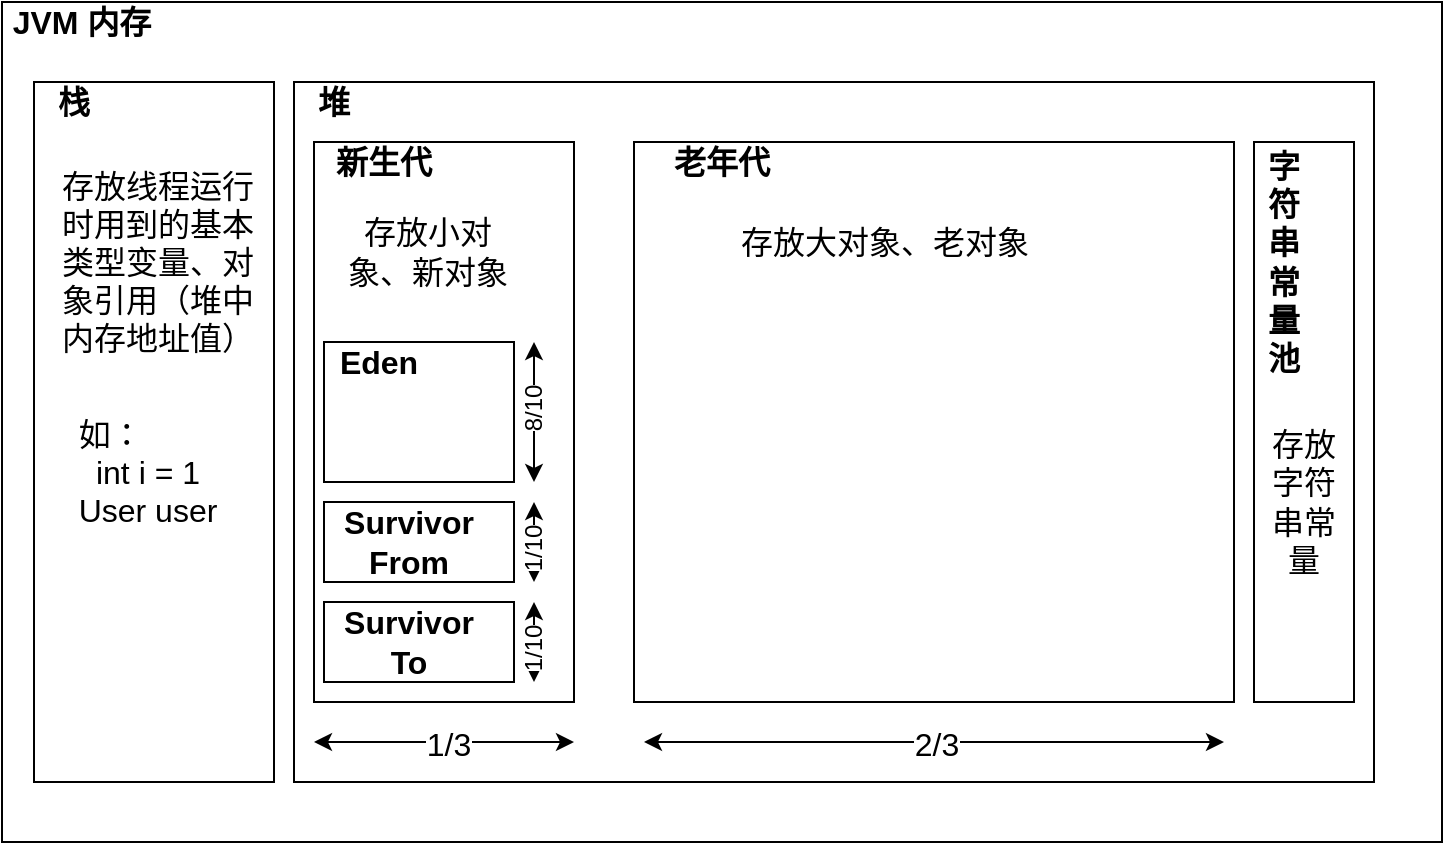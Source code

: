<mxfile version="14.9.6" type="device"><diagram id="C5RBs43oDa-KdzZeNtuy" name="Page-1"><mxGraphModel dx="1038" dy="616" grid="1" gridSize="10" guides="1" tooltips="1" connect="1" arrows="1" fold="1" page="1" pageScale="1" pageWidth="827" pageHeight="1169" math="0" shadow="0"><root><mxCell id="WIyWlLk6GJQsqaUBKTNV-0"/><mxCell id="WIyWlLk6GJQsqaUBKTNV-1" parent="WIyWlLk6GJQsqaUBKTNV-0"/><mxCell id="KWI3IZgYS7hnFVVVrEvB-1" value="" style="rounded=0;whiteSpace=wrap;html=1;fontSize=16;" vertex="1" parent="WIyWlLk6GJQsqaUBKTNV-1"><mxGeometry x="54" y="140" width="720" height="420" as="geometry"/></mxCell><mxCell id="KWI3IZgYS7hnFVVVrEvB-2" value="JVM 内存" style="text;html=1;strokeColor=none;fillColor=none;align=center;verticalAlign=middle;whiteSpace=wrap;rounded=0;fontSize=16;fontStyle=1" vertex="1" parent="WIyWlLk6GJQsqaUBKTNV-1"><mxGeometry x="54" y="140" width="80" height="20" as="geometry"/></mxCell><mxCell id="KWI3IZgYS7hnFVVVrEvB-3" value="" style="rounded=0;whiteSpace=wrap;html=1;fontSize=16;" vertex="1" parent="WIyWlLk6GJQsqaUBKTNV-1"><mxGeometry x="70" y="180" width="120" height="350" as="geometry"/></mxCell><mxCell id="KWI3IZgYS7hnFVVVrEvB-4" value="栈" style="text;html=1;strokeColor=none;fillColor=none;align=center;verticalAlign=middle;whiteSpace=wrap;rounded=0;fontSize=16;fontStyle=1" vertex="1" parent="WIyWlLk6GJQsqaUBKTNV-1"><mxGeometry x="70" y="180" width="40" height="20" as="geometry"/></mxCell><mxCell id="KWI3IZgYS7hnFVVVrEvB-6" value="" style="rounded=0;whiteSpace=wrap;html=1;fontSize=16;" vertex="1" parent="WIyWlLk6GJQsqaUBKTNV-1"><mxGeometry x="200" y="180" width="540" height="350" as="geometry"/></mxCell><mxCell id="KWI3IZgYS7hnFVVVrEvB-7" value="堆" style="text;html=1;strokeColor=none;fillColor=none;align=center;verticalAlign=middle;whiteSpace=wrap;rounded=0;fontSize=16;fontStyle=1" vertex="1" parent="WIyWlLk6GJQsqaUBKTNV-1"><mxGeometry x="200" y="180" width="40" height="20" as="geometry"/></mxCell><mxCell id="KWI3IZgYS7hnFVVVrEvB-9" value="存放线程运行时用到的基本类型变量、对象引用（堆中内存地址值）" style="text;html=1;strokeColor=none;fillColor=none;align=center;verticalAlign=middle;whiteSpace=wrap;rounded=0;fontSize=16;" vertex="1" parent="WIyWlLk6GJQsqaUBKTNV-1"><mxGeometry x="80" y="210" width="104" height="120" as="geometry"/></mxCell><mxCell id="KWI3IZgYS7hnFVVVrEvB-11" value="&lt;div style=&quot;text-align: left&quot;&gt;&lt;span&gt;如：&lt;/span&gt;&lt;/div&gt;int i = 1&lt;br&gt;User user" style="text;html=1;strokeColor=none;fillColor=none;align=center;verticalAlign=middle;whiteSpace=wrap;rounded=0;fontSize=16;" vertex="1" parent="WIyWlLk6GJQsqaUBKTNV-1"><mxGeometry x="80" y="350" width="94" height="50" as="geometry"/></mxCell><mxCell id="KWI3IZgYS7hnFVVVrEvB-12" value="" style="rounded=0;whiteSpace=wrap;html=1;fontSize=16;" vertex="1" parent="WIyWlLk6GJQsqaUBKTNV-1"><mxGeometry x="210" y="210" width="130" height="280" as="geometry"/></mxCell><mxCell id="KWI3IZgYS7hnFVVVrEvB-13" value="新生代" style="text;html=1;strokeColor=none;fillColor=none;align=center;verticalAlign=middle;whiteSpace=wrap;rounded=0;fontSize=16;fontStyle=1" vertex="1" parent="WIyWlLk6GJQsqaUBKTNV-1"><mxGeometry x="210" y="210" width="70" height="20" as="geometry"/></mxCell><mxCell id="KWI3IZgYS7hnFVVVrEvB-14" value="" style="rounded=0;whiteSpace=wrap;html=1;fontSize=16;" vertex="1" parent="WIyWlLk6GJQsqaUBKTNV-1"><mxGeometry x="370" y="210" width="300" height="280" as="geometry"/></mxCell><mxCell id="KWI3IZgYS7hnFVVVrEvB-15" value="老年代" style="text;html=1;strokeColor=none;fillColor=none;align=center;verticalAlign=middle;whiteSpace=wrap;rounded=0;fontSize=16;fontStyle=1" vertex="1" parent="WIyWlLk6GJQsqaUBKTNV-1"><mxGeometry x="379" y="210" width="70" height="20" as="geometry"/></mxCell><mxCell id="KWI3IZgYS7hnFVVVrEvB-16" value="" style="endArrow=classic;startArrow=classic;html=1;fontSize=16;" edge="1" parent="WIyWlLk6GJQsqaUBKTNV-1"><mxGeometry width="50" height="50" relative="1" as="geometry"><mxPoint x="340" y="510" as="sourcePoint"/><mxPoint x="210" y="510" as="targetPoint"/></mxGeometry></mxCell><mxCell id="KWI3IZgYS7hnFVVVrEvB-17" value="1/3" style="edgeLabel;html=1;align=center;verticalAlign=middle;resizable=0;points=[];fontSize=16;" vertex="1" connectable="0" parent="KWI3IZgYS7hnFVVVrEvB-16"><mxGeometry x="-0.327" y="1" relative="1" as="geometry"><mxPoint x="-20" as="offset"/></mxGeometry></mxCell><mxCell id="KWI3IZgYS7hnFVVVrEvB-18" value="" style="endArrow=classic;startArrow=classic;html=1;fontSize=16;" edge="1" parent="WIyWlLk6GJQsqaUBKTNV-1"><mxGeometry width="50" height="50" relative="1" as="geometry"><mxPoint x="665" y="510" as="sourcePoint"/><mxPoint x="375" y="510" as="targetPoint"/></mxGeometry></mxCell><mxCell id="KWI3IZgYS7hnFVVVrEvB-19" value="2/3" style="edgeLabel;html=1;align=center;verticalAlign=middle;resizable=0;points=[];fontSize=16;" vertex="1" connectable="0" parent="KWI3IZgYS7hnFVVVrEvB-18"><mxGeometry x="-0.327" y="1" relative="1" as="geometry"><mxPoint x="-47" as="offset"/></mxGeometry></mxCell><mxCell id="KWI3IZgYS7hnFVVVrEvB-25" value="" style="rounded=0;whiteSpace=wrap;html=1;fontSize=16;" vertex="1" parent="WIyWlLk6GJQsqaUBKTNV-1"><mxGeometry x="680" y="210" width="50" height="280" as="geometry"/></mxCell><mxCell id="KWI3IZgYS7hnFVVVrEvB-26" value="字符串常量池" style="text;html=1;strokeColor=none;fillColor=none;align=center;verticalAlign=middle;whiteSpace=wrap;rounded=0;fontSize=16;fontStyle=1;horizontal=1;" vertex="1" parent="WIyWlLk6GJQsqaUBKTNV-1"><mxGeometry x="680" y="210" width="30" height="120" as="geometry"/></mxCell><mxCell id="KWI3IZgYS7hnFVVVrEvB-27" value="" style="rounded=0;whiteSpace=wrap;html=1;fontSize=16;" vertex="1" parent="WIyWlLk6GJQsqaUBKTNV-1"><mxGeometry x="215" y="310" width="95" height="70" as="geometry"/></mxCell><mxCell id="KWI3IZgYS7hnFVVVrEvB-29" value="Eden" style="text;html=1;strokeColor=none;fillColor=none;align=center;verticalAlign=middle;whiteSpace=wrap;rounded=0;fontSize=16;fontStyle=1" vertex="1" parent="WIyWlLk6GJQsqaUBKTNV-1"><mxGeometry x="215" y="310" width="55" height="20" as="geometry"/></mxCell><mxCell id="KWI3IZgYS7hnFVVVrEvB-30" value="" style="rounded=0;whiteSpace=wrap;html=1;fontSize=16;" vertex="1" parent="WIyWlLk6GJQsqaUBKTNV-1"><mxGeometry x="215" y="390" width="95" height="40" as="geometry"/></mxCell><mxCell id="KWI3IZgYS7hnFVVVrEvB-31" value="Survivor From" style="text;html=1;strokeColor=none;fillColor=none;align=center;verticalAlign=middle;whiteSpace=wrap;rounded=0;fontSize=16;fontStyle=1" vertex="1" parent="WIyWlLk6GJQsqaUBKTNV-1"><mxGeometry x="215" y="390" width="85" height="40" as="geometry"/></mxCell><mxCell id="KWI3IZgYS7hnFVVVrEvB-32" value="" style="rounded=0;whiteSpace=wrap;html=1;fontSize=16;" vertex="1" parent="WIyWlLk6GJQsqaUBKTNV-1"><mxGeometry x="215" y="440" width="95" height="40" as="geometry"/></mxCell><mxCell id="KWI3IZgYS7hnFVVVrEvB-33" value="Survivor To" style="text;html=1;strokeColor=none;fillColor=none;align=center;verticalAlign=middle;whiteSpace=wrap;rounded=0;fontSize=16;fontStyle=1" vertex="1" parent="WIyWlLk6GJQsqaUBKTNV-1"><mxGeometry x="215" y="440" width="85" height="40" as="geometry"/></mxCell><mxCell id="KWI3IZgYS7hnFVVVrEvB-34" value="" style="endArrow=classic;startArrow=classic;html=1;fontSize=16;" edge="1" parent="WIyWlLk6GJQsqaUBKTNV-1"><mxGeometry width="50" height="50" relative="1" as="geometry"><mxPoint x="320" y="380" as="sourcePoint"/><mxPoint x="320" y="310" as="targetPoint"/></mxGeometry></mxCell><mxCell id="KWI3IZgYS7hnFVVVrEvB-35" value="8/10" style="edgeLabel;html=1;align=center;verticalAlign=middle;resizable=0;points=[];fontSize=12;horizontal=0;" vertex="1" connectable="0" parent="KWI3IZgYS7hnFVVVrEvB-34"><mxGeometry x="0.333" y="1" relative="1" as="geometry"><mxPoint x="1" y="10" as="offset"/></mxGeometry></mxCell><mxCell id="KWI3IZgYS7hnFVVVrEvB-39" value="" style="endArrow=classic;startArrow=classic;html=1;fontSize=16;" edge="1" parent="WIyWlLk6GJQsqaUBKTNV-1"><mxGeometry width="50" height="50" relative="1" as="geometry"><mxPoint x="320" y="430" as="sourcePoint"/><mxPoint x="320" y="390" as="targetPoint"/></mxGeometry></mxCell><mxCell id="KWI3IZgYS7hnFVVVrEvB-40" value="1/10" style="edgeLabel;html=1;align=center;verticalAlign=middle;resizable=0;points=[];fontSize=12;horizontal=0;" vertex="1" connectable="0" parent="KWI3IZgYS7hnFVVVrEvB-39"><mxGeometry x="0.333" y="1" relative="1" as="geometry"><mxPoint x="1" y="10" as="offset"/></mxGeometry></mxCell><mxCell id="KWI3IZgYS7hnFVVVrEvB-46" value="" style="endArrow=classic;startArrow=classic;html=1;fontSize=16;" edge="1" parent="WIyWlLk6GJQsqaUBKTNV-1"><mxGeometry width="50" height="50" relative="1" as="geometry"><mxPoint x="320" y="480" as="sourcePoint"/><mxPoint x="320" y="440" as="targetPoint"/></mxGeometry></mxCell><mxCell id="KWI3IZgYS7hnFVVVrEvB-47" value="1/10" style="edgeLabel;html=1;align=center;verticalAlign=middle;resizable=0;points=[];fontSize=12;horizontal=0;" vertex="1" connectable="0" parent="KWI3IZgYS7hnFVVVrEvB-46"><mxGeometry x="0.333" y="1" relative="1" as="geometry"><mxPoint x="1" y="10" as="offset"/></mxGeometry></mxCell><mxCell id="KWI3IZgYS7hnFVVVrEvB-48" value="存放大对象、老对象" style="text;html=1;strokeColor=none;fillColor=none;align=center;verticalAlign=middle;whiteSpace=wrap;rounded=0;fontSize=16;" vertex="1" parent="WIyWlLk6GJQsqaUBKTNV-1"><mxGeometry x="400" y="250" width="191" height="20" as="geometry"/></mxCell><mxCell id="KWI3IZgYS7hnFVVVrEvB-56" value="存放小对象、新对象" style="text;html=1;strokeColor=none;fillColor=none;align=center;verticalAlign=middle;whiteSpace=wrap;rounded=0;fontSize=16;" vertex="1" parent="WIyWlLk6GJQsqaUBKTNV-1"><mxGeometry x="222.5" y="240" width="87.5" height="50" as="geometry"/></mxCell><mxCell id="KWI3IZgYS7hnFVVVrEvB-57" value="存放字符串常量" style="text;html=1;strokeColor=none;fillColor=none;align=center;verticalAlign=middle;whiteSpace=wrap;rounded=0;fontSize=16;" vertex="1" parent="WIyWlLk6GJQsqaUBKTNV-1"><mxGeometry x="685" y="340" width="40" height="100" as="geometry"/></mxCell></root></mxGraphModel></diagram></mxfile>